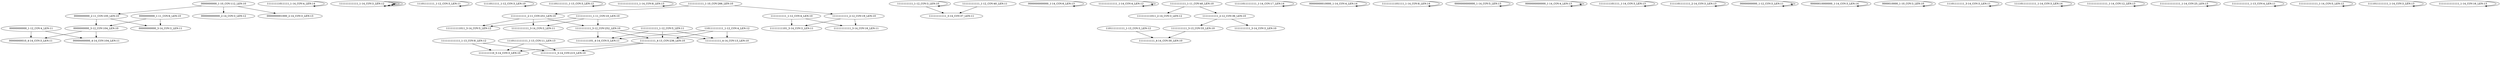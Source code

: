 digraph G {
    "0000000000_3-12_COV:104_LEN:10" -> "00000000010_4-14_COV:3_LEN:11";
    "0000000000_3-12_COV:104_LEN:10" -> "00000000000_4-14_COV:104_LEN:11";
    "11111111011111_1-14_COV:4_LEN:14" -> "11111111011111_1-14_COV:4_LEN:14";
    "111111111111_1-14_COV:3_LEN:12" -> "111111111111_1-14_COV:3_LEN:12";
    "11101111111_1-12_COV:3_LEN:11" -> "11101111111_1-12_COV:3_LEN:11";
    "1111011111_1-12_COV:3_LEN:10" -> "1111011111_1-12_COV:3_LEN:10";
    "111101111111_1-13_COV:3_LEN:12" -> "111101111111_1-13_COV:3_LEN:12";
    "1111111111111_1-14_COV:8_LEN:13" -> "1111111111111_1-14_COV:8_LEN:13";
    "1111111111_4-13_COV:236_LEN:10" -> "1111111110_5-14_COV:3_LEN:10";
    "1111111111_4-13_COV:236_LEN:10" -> "1111111111_5-14_COV:215_LEN:10";
    "1111111111_1-12_COV:3_LEN:10" -> "11111111111_3-14_COV:37_LEN:11";
    "00000000000_1-12_COV:4_LEN:11" -> "00000000010_4-14_COV:3_LEN:11";
    "00000000000_1-12_COV:4_LEN:11" -> "00000000000_4-14_COV:104_LEN:11";
    "111111111111_1-14_COV:3_LEN:12" -> "111111111111_1-14_COV:3_LEN:12";
    "0000000000000_1-14_COV:6_LEN:13" -> "0000000000000_1-14_COV:6_LEN:13";
    "111111111111_1-14_COV:4_LEN:12" -> "111111111111_1-14_COV:4_LEN:12";
    "111111111111_1-14_COV:4_LEN:12" -> "111111111111_1-14_COV:4_LEN:12";
    "1111111111_3-13_COV:33_LEN:10" -> "1111111111_4-14_COV:30_LEN:10";
    "11111011111111_1-14_COV:17_LEN:14" -> "11111011111111_1-14_COV:17_LEN:14";
    "00000000010000_1-14_COV:4_LEN:14" -> "00000000010000_1-14_COV:4_LEN:14";
    "1111111111_1-12_COV:4_LEN:10" -> "11111111111_3-14_COV:16_LEN:11";
    "1111111111_1-12_COV:4_LEN:10" -> "11111111101_3-14_COV:3_LEN:11";
    "11111111101111_1-14_COV:8_LEN:14" -> "11111111101111_1-14_COV:8_LEN:14";
    "1111111111_2-12_COV:19_LEN:10" -> "11111111111_3-14_COV:16_LEN:11";
    "1111111111_2-12_COV:19_LEN:10" -> "11111111101_3-14_COV:3_LEN:11";
    "0000000000000_1-14_COV:5_LEN:13" -> "0000000000000_1-14_COV:5_LEN:13";
    "11111111111_1-12_COV:40_LEN:11" -> "11111111111_3-14_COV:37_LEN:11";
    "0000000000000_1-14_COV:4_LEN:13" -> "0000000000000_1-14_COV:4_LEN:13";
    "1111111111_1-10_COV:266_LEN:10" -> "1111111111_2-12_COV:19_LEN:10";
    "1111111111_1-10_COV:266_LEN:10" -> "1111111111_2-11_COV:251_LEN:10";
    "1111111101111_1-14_COV:3_LEN:13" -> "1111111101111_1-14_COV:3_LEN:13";
    "1111111111_3-12_COV:252_LEN:10" -> "1111111111_4-13_COV:236_LEN:10";
    "1111111111_3-12_COV:252_LEN:10" -> "1111111111_4-14_COV:13_LEN:10";
    "1111111111_3-12_COV:252_LEN:10" -> "11111111101_4-14_COV:5_LEN:11";
    "1111111111_2-11_COV:251_LEN:10" -> "111111111011_3-14_COV:5_LEN:12";
    "1111111111_2-11_COV:251_LEN:10" -> "11111111111_3-14_COV:3_LEN:11";
    "1111111111_2-11_COV:251_LEN:10" -> "1111111111_3-12_COV:252_LEN:10";
    "111111111111_1-14_COV:3_LEN:12" -> "111111111111_1-14_COV:3_LEN:12";
    "1111111111_1-11_COV:40_LEN:10" -> "111111111011_2-14_COV:3_LEN:12";
    "1111111111_1-11_COV:40_LEN:10" -> "1111111111_2-12_COV:36_LEN:10";
    "11111111111_1-12_COV:5_LEN:11" -> "1111111111_4-13_COV:236_LEN:10";
    "11111111111_1-12_COV:5_LEN:11" -> "1111111111_4-14_COV:13_LEN:10";
    "11111111111_1-12_COV:5_LEN:11" -> "11111111101_4-14_COV:5_LEN:11";
    "110111111111_1-12_COV:4_LEN:12" -> "1111111111_4-13_COV:236_LEN:10";
    "110111111111_1-12_COV:4_LEN:12" -> "1111111111_4-14_COV:13_LEN:10";
    "110111111111_1-12_COV:4_LEN:12" -> "11111111101_4-14_COV:5_LEN:11";
    "111111111111_1-13_COV:8_LEN:12" -> "1111111110_5-14_COV:3_LEN:10";
    "111111111111_1-13_COV:8_LEN:12" -> "1111111111_5-14_COV:215_LEN:10";
    "110111111111_1-13_COV:3_LEN:12" -> "1111111111_4-14_COV:30_LEN:10";
    "1111101111111_2-14_COV:3_LEN:13" -> "1111101111111_2-14_COV:3_LEN:13";
    "00000000000_1-12_COV:3_LEN:11" -> "00000000000_1-12_COV:3_LEN:11";
    "00000010000000_1-14_COV:3_LEN:14" -> "00000010000000_1-14_COV:3_LEN:14";
    "0000010000_1-10_COV:3_LEN:10" -> "0000010000_1-10_COV:3_LEN:10";
    "1111111111_1-12_COV:3_LEN:10" -> "1111111111_1-12_COV:3_LEN:10";
    "11101111111_3-14_COV:3_LEN:11" -> "11101111111_3-14_COV:3_LEN:11";
    "0000000000000_1-14_COV:4_LEN:13" -> "0000000000000_1-14_COV:4_LEN:13";
    "0000000000_2-11_COV:105_LEN:10" -> "0000000000_3-12_COV:104_LEN:10";
    "0000000000_2-11_COV:105_LEN:10" -> "00000000000_3-14_COV:3_LEN:11";
    "11110111111111_1-14_COV:3_LEN:14" -> "11110111111111_1-14_COV:3_LEN:14";
    "1111111111111_1-14_COV:12_LEN:13" -> "1111111111111_1-14_COV:12_LEN:13";
    "1111111111_1-11_COV:10_LEN:10" -> "111111111011_3-14_COV:5_LEN:12";
    "1111111111_1-11_COV:10_LEN:10" -> "11111111111_3-14_COV:3_LEN:11";
    "1111111111_1-11_COV:10_LEN:10" -> "1111111111_3-12_COV:252_LEN:10";
    "00000000000_1-12_COV:3_LEN:11" -> "00000000000_1-12_COV:3_LEN:11";
    "1111111111111_1-14_COV:25_LEN:13" -> "1111111111111_1-14_COV:25_LEN:13";
    "0000000000_1-11_COV:6_LEN:10" -> "0000000000_3-12_COV:104_LEN:10";
    "0000000000_1-11_COV:6_LEN:10" -> "00000000000_3-14_COV:3_LEN:11";
    "111111111111_1-14_COV:3_LEN:12" -> "111111111111_1-14_COV:3_LEN:12";
    "1110111111111_1-13_COV:11_LEN:13" -> "1111111110_5-14_COV:3_LEN:10";
    "1110111111111_1-13_COV:11_LEN:13" -> "1111111111_5-14_COV:215_LEN:10";
    "11111111111_1-13_COV:4_LEN:11" -> "11111111111_1-13_COV:4_LEN:11";
    "111111111111_1-14_COV:5_LEN:12" -> "111111111111_1-14_COV:5_LEN:12";
    "1111111111_2-12_COV:36_LEN:10" -> "1111111111_3-13_COV:33_LEN:10";
    "1111111111_2-12_COV:36_LEN:10" -> "1111111111_3-14_COV:3_LEN:10";
    "1111011111111_1-14_COV:3_LEN:13" -> "1111011111111_1-14_COV:3_LEN:13";
    "1111111111111_1-14_COV:16_LEN:13" -> "1111111111111_1-14_COV:16_LEN:13";
    "0000000000_1-10_COV:112_LEN:10" -> "000000000000_2-14_COV:3_LEN:12";
    "0000000000_1-10_COV:112_LEN:10" -> "0000000001000_2-14_COV:3_LEN:13";
    "0000000000_1-10_COV:112_LEN:10" -> "0000000000_2-11_COV:105_LEN:10";
}
